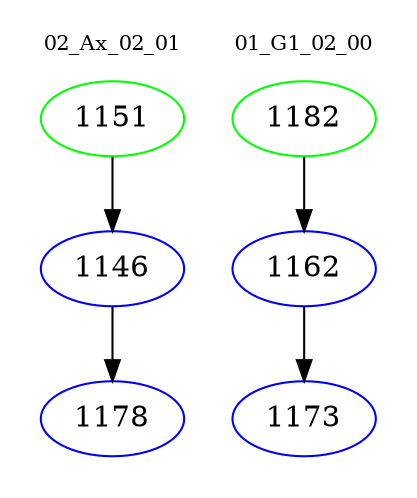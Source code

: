 digraph{
subgraph cluster_0 {
color = white
label = "02_Ax_02_01";
fontsize=10;
T0_1151 [label="1151", color="green"]
T0_1151 -> T0_1146 [color="black"]
T0_1146 [label="1146", color="blue"]
T0_1146 -> T0_1178 [color="black"]
T0_1178 [label="1178", color="blue"]
}
subgraph cluster_1 {
color = white
label = "01_G1_02_00";
fontsize=10;
T1_1182 [label="1182", color="green"]
T1_1182 -> T1_1162 [color="black"]
T1_1162 [label="1162", color="blue"]
T1_1162 -> T1_1173 [color="black"]
T1_1173 [label="1173", color="blue"]
}
}
